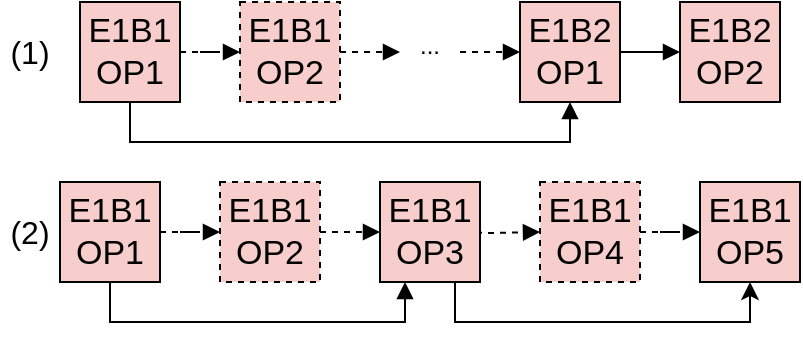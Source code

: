 <mxfile version="24.5.2" type="github">
  <diagram name="第 1 页" id="wWWji1S4WTed1VP1iQNv">
    <mxGraphModel dx="1167" dy="661" grid="1" gridSize="10" guides="1" tooltips="1" connect="1" arrows="1" fold="1" page="1" pageScale="1" pageWidth="827" pageHeight="1169" math="0" shadow="0">
      <root>
        <mxCell id="0" />
        <mxCell id="1" parent="0" />
        <mxCell id="07GPoM1qew-r4MaV3AXR-7" style="edgeStyle=orthogonalEdgeStyle;rounded=0;orthogonalLoop=1;jettySize=auto;html=1;entryX=0;entryY=0.5;entryDx=0;entryDy=0;endArrow=block;endFill=1;dashed=1;" parent="1" source="07GPoM1qew-r4MaV3AXR-2" target="07GPoM1qew-r4MaV3AXR-3" edge="1">
          <mxGeometry relative="1" as="geometry" />
        </mxCell>
        <mxCell id="07GPoM1qew-r4MaV3AXR-12" style="edgeStyle=orthogonalEdgeStyle;rounded=0;orthogonalLoop=1;jettySize=auto;html=1;entryX=0.5;entryY=1;entryDx=0;entryDy=0;exitX=0.5;exitY=1;exitDx=0;exitDy=0;endArrow=block;endFill=1;" parent="1" source="07GPoM1qew-r4MaV3AXR-2" target="07GPoM1qew-r4MaV3AXR-5" edge="1">
          <mxGeometry relative="1" as="geometry" />
        </mxCell>
        <mxCell id="07GPoM1qew-r4MaV3AXR-2" value="&lt;font style=&quot;font-size: 17px;&quot;&gt;E1B1&lt;/font&gt;&lt;div&gt;&lt;span style=&quot;font-size: 17px;&quot;&gt;OP1&lt;/span&gt;&lt;/div&gt;" style="whiteSpace=wrap;html=1;aspect=fixed;fillColor=#F8CECC;" parent="1" vertex="1">
          <mxGeometry x="40" y="250" width="50" height="50" as="geometry" />
        </mxCell>
        <mxCell id="07GPoM1qew-r4MaV3AXR-8" style="edgeStyle=orthogonalEdgeStyle;rounded=0;orthogonalLoop=1;jettySize=auto;html=1;entryX=0;entryY=0.5;entryDx=0;entryDy=0;endArrow=block;endFill=1;dashed=1;" parent="1" source="07GPoM1qew-r4MaV3AXR-3" edge="1">
          <mxGeometry relative="1" as="geometry">
            <mxPoint x="200" y="275" as="targetPoint" />
          </mxGeometry>
        </mxCell>
        <mxCell id="07GPoM1qew-r4MaV3AXR-3" value="&lt;font style=&quot;font-size: 17px;&quot;&gt;E1B1&lt;/font&gt;&lt;div&gt;&lt;font style=&quot;font-size: 17px;&quot;&gt;OP2&lt;/font&gt;&lt;/div&gt;" style="whiteSpace=wrap;html=1;aspect=fixed;fillColor=#F8CECC;dashed=1;" parent="1" vertex="1">
          <mxGeometry x="120" y="250" width="50" height="50" as="geometry" />
        </mxCell>
        <mxCell id="07GPoM1qew-r4MaV3AXR-9" style="edgeStyle=orthogonalEdgeStyle;rounded=0;orthogonalLoop=1;jettySize=auto;html=1;entryX=0;entryY=0.5;entryDx=0;entryDy=0;endArrow=block;endFill=1;dashed=1;" parent="1" target="07GPoM1qew-r4MaV3AXR-5" edge="1">
          <mxGeometry relative="1" as="geometry">
            <mxPoint x="230" y="275" as="sourcePoint" />
          </mxGeometry>
        </mxCell>
        <mxCell id="07GPoM1qew-r4MaV3AXR-10" style="edgeStyle=orthogonalEdgeStyle;rounded=0;orthogonalLoop=1;jettySize=auto;html=1;entryX=0;entryY=0.5;entryDx=0;entryDy=0;endArrow=block;endFill=1;" parent="1" source="07GPoM1qew-r4MaV3AXR-5" target="07GPoM1qew-r4MaV3AXR-6" edge="1">
          <mxGeometry relative="1" as="geometry" />
        </mxCell>
        <mxCell id="07GPoM1qew-r4MaV3AXR-5" value="&lt;font style=&quot;font-size: 17px;&quot;&gt;E1B2&lt;/font&gt;&lt;div&gt;&lt;font style=&quot;font-size: 17px;&quot;&gt;OP1&lt;/font&gt;&lt;/div&gt;" style="whiteSpace=wrap;html=1;aspect=fixed;fillColor=#F8CECC;" parent="1" vertex="1">
          <mxGeometry x="260" y="250" width="50" height="50" as="geometry" />
        </mxCell>
        <mxCell id="07GPoM1qew-r4MaV3AXR-6" value="&lt;font style=&quot;font-size: 17px;&quot;&gt;E1B2&lt;/font&gt;&lt;div&gt;&lt;font style=&quot;font-size: 17px;&quot;&gt;OP2&lt;/font&gt;&lt;/div&gt;" style="whiteSpace=wrap;html=1;aspect=fixed;fillColor=#F8CECC;" parent="1" vertex="1">
          <mxGeometry x="340" y="250" width="50" height="50" as="geometry" />
        </mxCell>
        <mxCell id="07GPoM1qew-r4MaV3AXR-11" value="..." style="text;html=1;align=center;verticalAlign=middle;whiteSpace=wrap;rounded=0;" parent="1" vertex="1">
          <mxGeometry x="200" y="267" width="30" height="10" as="geometry" />
        </mxCell>
        <mxCell id="07GPoM1qew-r4MaV3AXR-14" value="&lt;font style=&quot;font-size: 16px;&quot;&gt;(1)&lt;/font&gt;" style="text;html=1;align=center;verticalAlign=middle;whiteSpace=wrap;rounded=0;" parent="1" vertex="1">
          <mxGeometry y="260" width="30" height="30" as="geometry" />
        </mxCell>
        <mxCell id="07GPoM1qew-r4MaV3AXR-15" value="&lt;font style=&quot;font-size: 16px;&quot;&gt;(2)&lt;/font&gt;" style="text;html=1;align=center;verticalAlign=middle;whiteSpace=wrap;rounded=0;" parent="1" vertex="1">
          <mxGeometry y="350" width="30" height="30" as="geometry" />
        </mxCell>
        <mxCell id="07GPoM1qew-r4MaV3AXR-17" style="edgeStyle=orthogonalEdgeStyle;rounded=0;orthogonalLoop=1;jettySize=auto;html=1;entryX=0.25;entryY=1;entryDx=0;entryDy=0;exitX=0.5;exitY=1;exitDx=0;exitDy=0;endArrow=block;endFill=1;" parent="1" source="07GPoM1qew-r4MaV3AXR-18" target="07GPoM1qew-r4MaV3AXR-26" edge="1">
          <mxGeometry relative="1" as="geometry" />
        </mxCell>
        <mxCell id="07GPoM1qew-r4MaV3AXR-27" style="edgeStyle=orthogonalEdgeStyle;rounded=0;orthogonalLoop=1;jettySize=auto;html=1;entryX=0;entryY=0.5;entryDx=0;entryDy=0;dashed=1;endArrow=block;endFill=1;" parent="1" source="07GPoM1qew-r4MaV3AXR-18" target="07GPoM1qew-r4MaV3AXR-20" edge="1">
          <mxGeometry relative="1" as="geometry" />
        </mxCell>
        <mxCell id="07GPoM1qew-r4MaV3AXR-18" value="&lt;font style=&quot;font-size: 17px;&quot;&gt;E1B1&lt;/font&gt;&lt;div&gt;&lt;span style=&quot;font-size: 17px;&quot;&gt;OP1&lt;/span&gt;&lt;/div&gt;" style="whiteSpace=wrap;html=1;aspect=fixed;fillColor=#F8CECC;" parent="1" vertex="1">
          <mxGeometry x="30" y="340" width="50" height="50" as="geometry" />
        </mxCell>
        <mxCell id="07GPoM1qew-r4MaV3AXR-19" style="edgeStyle=orthogonalEdgeStyle;rounded=0;orthogonalLoop=1;jettySize=auto;html=1;entryX=0;entryY=0.5;entryDx=0;entryDy=0;endArrow=block;endFill=1;dashed=1;" parent="1" source="07GPoM1qew-r4MaV3AXR-20" edge="1">
          <mxGeometry relative="1" as="geometry">
            <mxPoint x="190" y="365" as="targetPoint" />
          </mxGeometry>
        </mxCell>
        <mxCell id="07GPoM1qew-r4MaV3AXR-20" value="&lt;font style=&quot;font-size: 17px;&quot;&gt;E1B1&lt;/font&gt;&lt;div&gt;&lt;font style=&quot;font-size: 17px;&quot;&gt;OP2&lt;/font&gt;&lt;/div&gt;" style="whiteSpace=wrap;html=1;aspect=fixed;fillColor=#F8CECC;dashed=1;" parent="1" vertex="1">
          <mxGeometry x="110" y="340" width="50" height="50" as="geometry" />
        </mxCell>
        <mxCell id="07GPoM1qew-r4MaV3AXR-21" style="edgeStyle=orthogonalEdgeStyle;rounded=0;orthogonalLoop=1;jettySize=auto;html=1;entryX=0;entryY=0.5;entryDx=0;entryDy=0;endArrow=block;endFill=1;dashed=1;" parent="1" target="07GPoM1qew-r4MaV3AXR-23" edge="1">
          <mxGeometry relative="1" as="geometry">
            <mxPoint x="220" y="365" as="sourcePoint" />
          </mxGeometry>
        </mxCell>
        <mxCell id="07GPoM1qew-r4MaV3AXR-22" style="edgeStyle=orthogonalEdgeStyle;rounded=0;orthogonalLoop=1;jettySize=auto;html=1;entryX=0;entryY=0.5;entryDx=0;entryDy=0;endArrow=block;endFill=1;dashed=1;" parent="1" source="07GPoM1qew-r4MaV3AXR-23" target="07GPoM1qew-r4MaV3AXR-24" edge="1">
          <mxGeometry relative="1" as="geometry" />
        </mxCell>
        <mxCell id="07GPoM1qew-r4MaV3AXR-23" value="&lt;font style=&quot;font-size: 17px;&quot;&gt;E1B1&lt;/font&gt;&lt;div&gt;&lt;font style=&quot;font-size: 17px;&quot;&gt;OP4&lt;/font&gt;&lt;/div&gt;" style="whiteSpace=wrap;html=1;aspect=fixed;fillColor=#F8CECC;dashed=1;" parent="1" vertex="1">
          <mxGeometry x="270" y="340" width="50" height="50" as="geometry" />
        </mxCell>
        <mxCell id="07GPoM1qew-r4MaV3AXR-24" value="&lt;font style=&quot;font-size: 17px;&quot;&gt;E1B1&lt;/font&gt;&lt;div&gt;&lt;font style=&quot;font-size: 17px;&quot;&gt;OP5&lt;/font&gt;&lt;/div&gt;" style="whiteSpace=wrap;html=1;aspect=fixed;fillColor=#F8CECC;" parent="1" vertex="1">
          <mxGeometry x="350" y="340" width="50" height="50" as="geometry" />
        </mxCell>
        <mxCell id="07GPoM1qew-r4MaV3AXR-29" style="edgeStyle=orthogonalEdgeStyle;rounded=0;orthogonalLoop=1;jettySize=auto;html=1;exitX=0.75;exitY=1;exitDx=0;exitDy=0;entryX=0.5;entryY=1;entryDx=0;entryDy=0;" parent="1" source="07GPoM1qew-r4MaV3AXR-26" target="07GPoM1qew-r4MaV3AXR-24" edge="1">
          <mxGeometry relative="1" as="geometry" />
        </mxCell>
        <mxCell id="07GPoM1qew-r4MaV3AXR-26" value="&lt;font style=&quot;font-size: 17px;&quot;&gt;E1B1&lt;/font&gt;&lt;div&gt;&lt;font style=&quot;font-size: 17px;&quot;&gt;OP3&lt;/font&gt;&lt;/div&gt;" style="whiteSpace=wrap;html=1;aspect=fixed;fillColor=#F8CECC;" parent="1" vertex="1">
          <mxGeometry x="190" y="340" width="50" height="50" as="geometry" />
        </mxCell>
      </root>
    </mxGraphModel>
  </diagram>
</mxfile>
